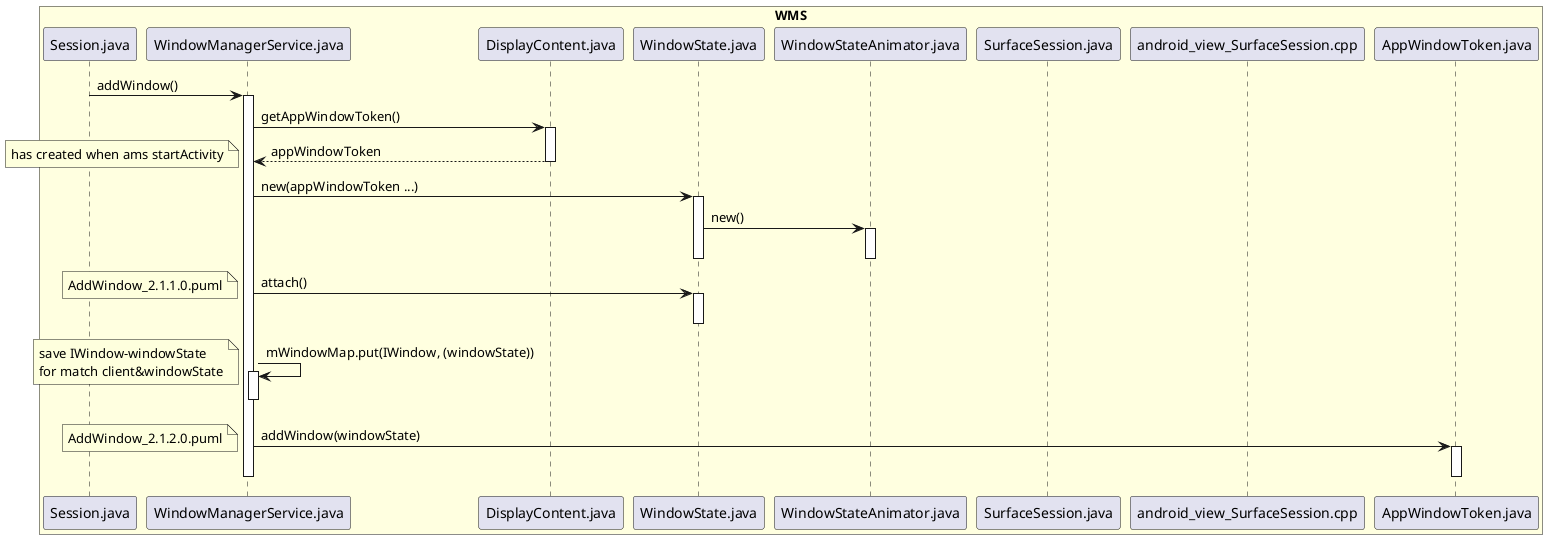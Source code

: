 @startuml

box "WMS" #LightYellow
participant Session.java
participant WindowManagerService.java
participant DisplayContent.java
participant WindowState.java
participant WindowStateAnimator.java
participant SurfaceSession.java
participant android_view_SurfaceSession.cpp
participant AppWindowToken.java
end box

Session.java -> WindowManagerService.java: addWindow()
activate WindowManagerService.java


WindowManagerService.java -> DisplayContent.java: getAppWindowToken()
activate DisplayContent.java
DisplayContent.java --> WindowManagerService.java: appWindowToken
deactivate DisplayContent.java
note left: has created when ams startActivity
WindowManagerService.java -> WindowState.java: new(appWindowToken ...)
activate WindowState.java
WindowState.java -> WindowStateAnimator.java: new()
activate WindowStateAnimator.java
deactivate WindowStateAnimator.java


deactivate WindowState.java

WindowManagerService.java -> WindowState.java: attach()
activate WindowState.java
deactivate WindowState.java
note left:AddWindow_2.1.1.0.puml

WindowManagerService.java -> WindowManagerService.java: mWindowMap.put(IWindow, (windowState))
activate WindowManagerService.java
deactivate WindowManagerService.java
note left
save IWindow-windowState
for match client&windowState
end note


WindowManagerService.java -> AppWindowToken.java: addWindow(windowState)
activate AppWindowToken.java
deactivate AppWindowToken.java
deactivate WindowManagerService.java
note left:AddWindow_2.1.2.0.puml



@enduml